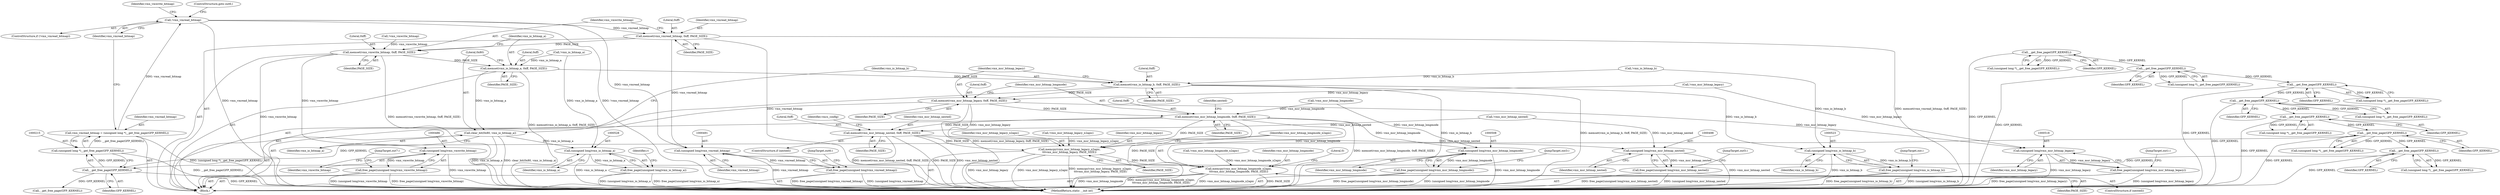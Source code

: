 digraph "0_linux_3ce424e45411cf5a13105e0386b6ecf6eeb4f66f@API" {
"1000219" [label="(Call,!vmx_vmread_bitmap)"];
"1000212" [label="(Call,vmx_vmread_bitmap = (unsigned long *)__get_free_page(GFP_KERNEL))"];
"1000214" [label="(Call,(unsigned long *)__get_free_page(GFP_KERNEL))"];
"1000216" [label="(Call,__get_free_page(GFP_KERNEL))"];
"1000193" [label="(Call,__get_free_page(GFP_KERNEL))"];
"1000183" [label="(Call,__get_free_page(GFP_KERNEL))"];
"1000173" [label="(Call,__get_free_page(GFP_KERNEL))"];
"1000163" [label="(Call,__get_free_page(GFP_KERNEL))"];
"1000153" [label="(Call,__get_free_page(GFP_KERNEL))"];
"1000142" [label="(Call,__get_free_page(GFP_KERNEL))"];
"1000206" [label="(Call,__get_free_page(GFP_KERNEL))"];
"1000232" [label="(Call,memset(vmx_vmread_bitmap, 0xff, PAGE_SIZE))"];
"1000236" [label="(Call,memset(vmx_vmwrite_bitmap, 0xff, PAGE_SIZE))"];
"1000240" [label="(Call,memset(vmx_io_bitmap_a, 0xff, PAGE_SIZE))"];
"1000244" [label="(Call,clear_bit(0x80, vmx_io_bitmap_a))"];
"1000527" [label="(Call,(unsigned long)vmx_io_bitmap_a)"];
"1000526" [label="(Call,free_page((unsigned long)vmx_io_bitmap_a))"];
"1000247" [label="(Call,memset(vmx_io_bitmap_b, 0xff, PAGE_SIZE))"];
"1000251" [label="(Call,memset(vmx_msr_bitmap_legacy, 0xff, PAGE_SIZE))"];
"1000255" [label="(Call,memset(vmx_msr_bitmap_longmode, 0xff, PAGE_SIZE))"];
"1000261" [label="(Call,memset(vmx_msr_bitmap_nested, 0xff, PAGE_SIZE))"];
"1000398" [label="(Call,memcpy(vmx_msr_bitmap_legacy_x2apic,\n\t\t\tvmx_msr_bitmap_legacy, PAGE_SIZE))"];
"1000402" [label="(Call,memcpy(vmx_msr_bitmap_longmode_x2apic,\n\t\t\tvmx_msr_bitmap_longmode, PAGE_SIZE))"];
"1000497" [label="(Call,(unsigned long)vmx_msr_bitmap_nested)"];
"1000496" [label="(Call,free_page((unsigned long)vmx_msr_bitmap_nested))"];
"1000507" [label="(Call,(unsigned long)vmx_msr_bitmap_longmode)"];
"1000506" [label="(Call,free_page((unsigned long)vmx_msr_bitmap_longmode))"];
"1000517" [label="(Call,(unsigned long)vmx_msr_bitmap_legacy)"];
"1000516" [label="(Call,free_page((unsigned long)vmx_msr_bitmap_legacy))"];
"1000522" [label="(Call,(unsigned long)vmx_io_bitmap_b)"];
"1000521" [label="(Call,free_page((unsigned long)vmx_io_bitmap_b))"];
"1000485" [label="(Call,(unsigned long)vmx_vmwrite_bitmap)"];
"1000484" [label="(Call,free_page((unsigned long)vmx_vmwrite_bitmap))"];
"1000490" [label="(Call,(unsigned long)vmx_vmread_bitmap)"];
"1000489" [label="(Call,free_page((unsigned long)vmx_vmread_bitmap))"];
"1000193" [label="(Call,__get_free_page(GFP_KERNEL))"];
"1000173" [label="(Call,__get_free_page(GFP_KERNEL))"];
"1000404" [label="(Identifier,vmx_msr_bitmap_longmode)"];
"1000496" [label="(Call,free_page((unsigned long)vmx_msr_bitmap_nested))"];
"1000520" [label="(JumpTarget,out1:)"];
"1000492" [label="(Identifier,vmx_vmread_bitmap)"];
"1000510" [label="(JumpTarget,out3:)"];
"1000497" [label="(Call,(unsigned long)vmx_msr_bitmap_nested)"];
"1000521" [label="(Call,free_page((unsigned long)vmx_io_bitmap_b))"];
"1000493" [label="(JumpTarget,out6:)"];
"1000216" [label="(Call,__get_free_page(GFP_KERNEL))"];
"1000174" [label="(Identifier,GFP_KERNEL)"];
"1000242" [label="(Literal,0xff)"];
"1000269" [label="(Identifier,vmcs_config)"];
"1000401" [label="(Identifier,PAGE_SIZE)"];
"1000258" [label="(Identifier,PAGE_SIZE)"];
"1000522" [label="(Call,(unsigned long)vmx_io_bitmap_b)"];
"1000226" [label="(Call,__get_free_page(GFP_KERNEL))"];
"1000488" [label="(JumpTarget,out7:)"];
"1000220" [label="(Identifier,vmx_vmread_bitmap)"];
"1000214" [label="(Call,(unsigned long *)__get_free_page(GFP_KERNEL))"];
"1000223" [label="(Identifier,vmx_vmwrite_bitmap)"];
"1000238" [label="(Literal,0xff)"];
"1000186" [label="(Call,!vmx_msr_bitmap_longmode)"];
"1000206" [label="(Call,__get_free_page(GFP_KERNEL))"];
"1000490" [label="(Call,(unsigned long)vmx_vmread_bitmap)"];
"1000484" [label="(Call,free_page((unsigned long)vmx_vmwrite_bitmap))"];
"1000517" [label="(Call,(unsigned long)vmx_msr_bitmap_legacy)"];
"1000402" [label="(Call,memcpy(vmx_msr_bitmap_longmode_x2apic,\n\t\t\tvmx_msr_bitmap_longmode, PAGE_SIZE))"];
"1000194" [label="(Identifier,GFP_KERNEL)"];
"1000519" [label="(Identifier,vmx_msr_bitmap_legacy)"];
"1000236" [label="(Call,memset(vmx_vmwrite_bitmap, 0xff, PAGE_SIZE))"];
"1000253" [label="(Literal,0xff)"];
"1000516" [label="(Call,free_page((unsigned long)vmx_msr_bitmap_legacy))"];
"1000251" [label="(Call,memset(vmx_msr_bitmap_legacy, 0xff, PAGE_SIZE))"];
"1000154" [label="(Identifier,GFP_KERNEL)"];
"1000264" [label="(Identifier,PAGE_SIZE)"];
"1000111" [label="(Block,)"];
"1000217" [label="(Identifier,GFP_KERNEL)"];
"1000262" [label="(Identifier,vmx_msr_bitmap_nested)"];
"1000235" [label="(Identifier,PAGE_SIZE)"];
"1000494" [label="(ControlStructure,if (nested))"];
"1000256" [label="(Identifier,vmx_msr_bitmap_longmode)"];
"1000213" [label="(Identifier,vmx_vmread_bitmap)"];
"1000156" [label="(Call,!vmx_io_bitmap_b)"];
"1000405" [label="(Identifier,PAGE_SIZE)"];
"1000184" [label="(Identifier,GFP_KERNEL)"];
"1000403" [label="(Identifier,vmx_msr_bitmap_longmode_x2apic)"];
"1000145" [label="(Call,!vmx_io_bitmap_a)"];
"1000140" [label="(Call,(unsigned long *)__get_free_page(GFP_KERNEL))"];
"1000257" [label="(Literal,0xff)"];
"1000250" [label="(Identifier,PAGE_SIZE)"];
"1000161" [label="(Call,(unsigned long *)__get_free_page(GFP_KERNEL))"];
"1000526" [label="(Call,free_page((unsigned long)vmx_io_bitmap_a))"];
"1000212" [label="(Call,vmx_vmread_bitmap = (unsigned long *)__get_free_page(GFP_KERNEL))"];
"1000249" [label="(Literal,0xff)"];
"1000239" [label="(Identifier,PAGE_SIZE)"];
"1000191" [label="(Call,(unsigned long *)__get_free_page(GFP_KERNEL))"];
"1000400" [label="(Identifier,vmx_msr_bitmap_legacy)"];
"1000500" [label="(JumpTarget,out5:)"];
"1000218" [label="(ControlStructure,if (!vmx_vmread_bitmap))"];
"1000221" [label="(ControlStructure,goto out6;)"];
"1000151" [label="(Call,(unsigned long *)__get_free_page(GFP_KERNEL))"];
"1000229" [label="(Call,!vmx_vmwrite_bitmap)"];
"1000507" [label="(Call,(unsigned long)vmx_msr_bitmap_longmode)"];
"1000255" [label="(Call,memset(vmx_msr_bitmap_longmode, 0xff, PAGE_SIZE))"];
"1000260" [label="(Identifier,nested)"];
"1000244" [label="(Call,clear_bit(0x80, vmx_io_bitmap_a))"];
"1000241" [label="(Identifier,vmx_io_bitmap_a)"];
"1000527" [label="(Call,(unsigned long)vmx_io_bitmap_a)"];
"1000153" [label="(Call,__get_free_page(GFP_KERNEL))"];
"1000233" [label="(Identifier,vmx_vmread_bitmap)"];
"1000219" [label="(Call,!vmx_vmread_bitmap)"];
"1000525" [label="(JumpTarget,out:)"];
"1000207" [label="(Identifier,GFP_KERNEL)"];
"1000232" [label="(Call,memset(vmx_vmread_bitmap, 0xff, PAGE_SIZE))"];
"1000246" [label="(Identifier,vmx_io_bitmap_a)"];
"1000509" [label="(Identifier,vmx_msr_bitmap_longmode)"];
"1000489" [label="(Call,free_page((unsigned long)vmx_vmread_bitmap))"];
"1000143" [label="(Identifier,GFP_KERNEL)"];
"1000245" [label="(Literal,0x80)"];
"1000531" [label="(Identifier,r)"];
"1000532" [label="(MethodReturn,static __init int)"];
"1000204" [label="(Call,(unsigned long *)__get_free_page(GFP_KERNEL))"];
"1000183" [label="(Call,__get_free_page(GFP_KERNEL))"];
"1000247" [label="(Call,memset(vmx_io_bitmap_b, 0xff, PAGE_SIZE))"];
"1000234" [label="(Literal,0xff)"];
"1000407" [label="(Literal,0)"];
"1000163" [label="(Call,__get_free_page(GFP_KERNEL))"];
"1000248" [label="(Identifier,vmx_io_bitmap_b)"];
"1000487" [label="(Identifier,vmx_vmwrite_bitmap)"];
"1000263" [label="(Literal,0xff)"];
"1000240" [label="(Call,memset(vmx_io_bitmap_a, 0xff, PAGE_SIZE))"];
"1000399" [label="(Identifier,vmx_msr_bitmap_legacy_x2apic)"];
"1000524" [label="(Identifier,vmx_io_bitmap_b)"];
"1000254" [label="(Identifier,PAGE_SIZE)"];
"1000499" [label="(Identifier,vmx_msr_bitmap_nested)"];
"1000196" [label="(Call,!vmx_msr_bitmap_longmode_x2apic)"];
"1000142" [label="(Call,__get_free_page(GFP_KERNEL))"];
"1000176" [label="(Call,!vmx_msr_bitmap_legacy_x2apic)"];
"1000398" [label="(Call,memcpy(vmx_msr_bitmap_legacy_x2apic,\n\t\t\tvmx_msr_bitmap_legacy, PAGE_SIZE))"];
"1000261" [label="(Call,memset(vmx_msr_bitmap_nested, 0xff, PAGE_SIZE))"];
"1000506" [label="(Call,free_page((unsigned long)vmx_msr_bitmap_longmode))"];
"1000252" [label="(Identifier,vmx_msr_bitmap_legacy)"];
"1000237" [label="(Identifier,vmx_vmwrite_bitmap)"];
"1000171" [label="(Call,(unsigned long *)__get_free_page(GFP_KERNEL))"];
"1000259" [label="(ControlStructure,if (nested))"];
"1000529" [label="(Identifier,vmx_io_bitmap_a)"];
"1000181" [label="(Call,(unsigned long *)__get_free_page(GFP_KERNEL))"];
"1000209" [label="(Call,!vmx_msr_bitmap_nested)"];
"1000485" [label="(Call,(unsigned long)vmx_vmwrite_bitmap)"];
"1000166" [label="(Call,!vmx_msr_bitmap_legacy)"];
"1000164" [label="(Identifier,GFP_KERNEL)"];
"1000243" [label="(Identifier,PAGE_SIZE)"];
"1000219" -> "1000218"  [label="AST: "];
"1000219" -> "1000220"  [label="CFG: "];
"1000220" -> "1000219"  [label="AST: "];
"1000221" -> "1000219"  [label="CFG: "];
"1000223" -> "1000219"  [label="CFG: "];
"1000219" -> "1000532"  [label="DDG: !vmx_vmread_bitmap"];
"1000219" -> "1000532"  [label="DDG: vmx_vmread_bitmap"];
"1000212" -> "1000219"  [label="DDG: vmx_vmread_bitmap"];
"1000219" -> "1000232"  [label="DDG: vmx_vmread_bitmap"];
"1000219" -> "1000490"  [label="DDG: vmx_vmread_bitmap"];
"1000212" -> "1000111"  [label="AST: "];
"1000212" -> "1000214"  [label="CFG: "];
"1000213" -> "1000212"  [label="AST: "];
"1000214" -> "1000212"  [label="AST: "];
"1000220" -> "1000212"  [label="CFG: "];
"1000212" -> "1000532"  [label="DDG: (unsigned long *)__get_free_page(GFP_KERNEL)"];
"1000214" -> "1000212"  [label="DDG: __get_free_page(GFP_KERNEL)"];
"1000214" -> "1000216"  [label="CFG: "];
"1000215" -> "1000214"  [label="AST: "];
"1000216" -> "1000214"  [label="AST: "];
"1000214" -> "1000532"  [label="DDG: __get_free_page(GFP_KERNEL)"];
"1000216" -> "1000214"  [label="DDG: GFP_KERNEL"];
"1000216" -> "1000217"  [label="CFG: "];
"1000217" -> "1000216"  [label="AST: "];
"1000216" -> "1000532"  [label="DDG: GFP_KERNEL"];
"1000193" -> "1000216"  [label="DDG: GFP_KERNEL"];
"1000206" -> "1000216"  [label="DDG: GFP_KERNEL"];
"1000216" -> "1000226"  [label="DDG: GFP_KERNEL"];
"1000193" -> "1000191"  [label="AST: "];
"1000193" -> "1000194"  [label="CFG: "];
"1000194" -> "1000193"  [label="AST: "];
"1000191" -> "1000193"  [label="CFG: "];
"1000193" -> "1000532"  [label="DDG: GFP_KERNEL"];
"1000193" -> "1000191"  [label="DDG: GFP_KERNEL"];
"1000183" -> "1000193"  [label="DDG: GFP_KERNEL"];
"1000193" -> "1000206"  [label="DDG: GFP_KERNEL"];
"1000183" -> "1000181"  [label="AST: "];
"1000183" -> "1000184"  [label="CFG: "];
"1000184" -> "1000183"  [label="AST: "];
"1000181" -> "1000183"  [label="CFG: "];
"1000183" -> "1000532"  [label="DDG: GFP_KERNEL"];
"1000183" -> "1000181"  [label="DDG: GFP_KERNEL"];
"1000173" -> "1000183"  [label="DDG: GFP_KERNEL"];
"1000173" -> "1000171"  [label="AST: "];
"1000173" -> "1000174"  [label="CFG: "];
"1000174" -> "1000173"  [label="AST: "];
"1000171" -> "1000173"  [label="CFG: "];
"1000173" -> "1000532"  [label="DDG: GFP_KERNEL"];
"1000173" -> "1000171"  [label="DDG: GFP_KERNEL"];
"1000163" -> "1000173"  [label="DDG: GFP_KERNEL"];
"1000163" -> "1000161"  [label="AST: "];
"1000163" -> "1000164"  [label="CFG: "];
"1000164" -> "1000163"  [label="AST: "];
"1000161" -> "1000163"  [label="CFG: "];
"1000163" -> "1000532"  [label="DDG: GFP_KERNEL"];
"1000163" -> "1000161"  [label="DDG: GFP_KERNEL"];
"1000153" -> "1000163"  [label="DDG: GFP_KERNEL"];
"1000153" -> "1000151"  [label="AST: "];
"1000153" -> "1000154"  [label="CFG: "];
"1000154" -> "1000153"  [label="AST: "];
"1000151" -> "1000153"  [label="CFG: "];
"1000153" -> "1000532"  [label="DDG: GFP_KERNEL"];
"1000153" -> "1000151"  [label="DDG: GFP_KERNEL"];
"1000142" -> "1000153"  [label="DDG: GFP_KERNEL"];
"1000142" -> "1000140"  [label="AST: "];
"1000142" -> "1000143"  [label="CFG: "];
"1000143" -> "1000142"  [label="AST: "];
"1000140" -> "1000142"  [label="CFG: "];
"1000142" -> "1000532"  [label="DDG: GFP_KERNEL"];
"1000142" -> "1000140"  [label="DDG: GFP_KERNEL"];
"1000206" -> "1000204"  [label="AST: "];
"1000206" -> "1000207"  [label="CFG: "];
"1000207" -> "1000206"  [label="AST: "];
"1000204" -> "1000206"  [label="CFG: "];
"1000206" -> "1000532"  [label="DDG: GFP_KERNEL"];
"1000206" -> "1000204"  [label="DDG: GFP_KERNEL"];
"1000232" -> "1000111"  [label="AST: "];
"1000232" -> "1000235"  [label="CFG: "];
"1000233" -> "1000232"  [label="AST: "];
"1000234" -> "1000232"  [label="AST: "];
"1000235" -> "1000232"  [label="AST: "];
"1000237" -> "1000232"  [label="CFG: "];
"1000232" -> "1000532"  [label="DDG: vmx_vmread_bitmap"];
"1000232" -> "1000532"  [label="DDG: memset(vmx_vmread_bitmap, 0xff, PAGE_SIZE)"];
"1000232" -> "1000236"  [label="DDG: PAGE_SIZE"];
"1000232" -> "1000490"  [label="DDG: vmx_vmread_bitmap"];
"1000236" -> "1000111"  [label="AST: "];
"1000236" -> "1000239"  [label="CFG: "];
"1000237" -> "1000236"  [label="AST: "];
"1000238" -> "1000236"  [label="AST: "];
"1000239" -> "1000236"  [label="AST: "];
"1000241" -> "1000236"  [label="CFG: "];
"1000236" -> "1000532"  [label="DDG: vmx_vmwrite_bitmap"];
"1000236" -> "1000532"  [label="DDG: memset(vmx_vmwrite_bitmap, 0xff, PAGE_SIZE)"];
"1000229" -> "1000236"  [label="DDG: vmx_vmwrite_bitmap"];
"1000236" -> "1000240"  [label="DDG: PAGE_SIZE"];
"1000236" -> "1000485"  [label="DDG: vmx_vmwrite_bitmap"];
"1000240" -> "1000111"  [label="AST: "];
"1000240" -> "1000243"  [label="CFG: "];
"1000241" -> "1000240"  [label="AST: "];
"1000242" -> "1000240"  [label="AST: "];
"1000243" -> "1000240"  [label="AST: "];
"1000245" -> "1000240"  [label="CFG: "];
"1000240" -> "1000532"  [label="DDG: memset(vmx_io_bitmap_a, 0xff, PAGE_SIZE)"];
"1000145" -> "1000240"  [label="DDG: vmx_io_bitmap_a"];
"1000240" -> "1000244"  [label="DDG: vmx_io_bitmap_a"];
"1000240" -> "1000247"  [label="DDG: PAGE_SIZE"];
"1000244" -> "1000111"  [label="AST: "];
"1000244" -> "1000246"  [label="CFG: "];
"1000245" -> "1000244"  [label="AST: "];
"1000246" -> "1000244"  [label="AST: "];
"1000248" -> "1000244"  [label="CFG: "];
"1000244" -> "1000532"  [label="DDG: clear_bit(0x80, vmx_io_bitmap_a)"];
"1000244" -> "1000532"  [label="DDG: vmx_io_bitmap_a"];
"1000244" -> "1000527"  [label="DDG: vmx_io_bitmap_a"];
"1000527" -> "1000526"  [label="AST: "];
"1000527" -> "1000529"  [label="CFG: "];
"1000528" -> "1000527"  [label="AST: "];
"1000529" -> "1000527"  [label="AST: "];
"1000526" -> "1000527"  [label="CFG: "];
"1000527" -> "1000532"  [label="DDG: vmx_io_bitmap_a"];
"1000527" -> "1000526"  [label="DDG: vmx_io_bitmap_a"];
"1000145" -> "1000527"  [label="DDG: vmx_io_bitmap_a"];
"1000526" -> "1000111"  [label="AST: "];
"1000531" -> "1000526"  [label="CFG: "];
"1000526" -> "1000532"  [label="DDG: free_page((unsigned long)vmx_io_bitmap_a)"];
"1000526" -> "1000532"  [label="DDG: (unsigned long)vmx_io_bitmap_a"];
"1000247" -> "1000111"  [label="AST: "];
"1000247" -> "1000250"  [label="CFG: "];
"1000248" -> "1000247"  [label="AST: "];
"1000249" -> "1000247"  [label="AST: "];
"1000250" -> "1000247"  [label="AST: "];
"1000252" -> "1000247"  [label="CFG: "];
"1000247" -> "1000532"  [label="DDG: vmx_io_bitmap_b"];
"1000247" -> "1000532"  [label="DDG: memset(vmx_io_bitmap_b, 0xff, PAGE_SIZE)"];
"1000156" -> "1000247"  [label="DDG: vmx_io_bitmap_b"];
"1000247" -> "1000251"  [label="DDG: PAGE_SIZE"];
"1000247" -> "1000522"  [label="DDG: vmx_io_bitmap_b"];
"1000251" -> "1000111"  [label="AST: "];
"1000251" -> "1000254"  [label="CFG: "];
"1000252" -> "1000251"  [label="AST: "];
"1000253" -> "1000251"  [label="AST: "];
"1000254" -> "1000251"  [label="AST: "];
"1000256" -> "1000251"  [label="CFG: "];
"1000251" -> "1000532"  [label="DDG: memset(vmx_msr_bitmap_legacy, 0xff, PAGE_SIZE)"];
"1000166" -> "1000251"  [label="DDG: vmx_msr_bitmap_legacy"];
"1000251" -> "1000255"  [label="DDG: PAGE_SIZE"];
"1000251" -> "1000398"  [label="DDG: vmx_msr_bitmap_legacy"];
"1000251" -> "1000517"  [label="DDG: vmx_msr_bitmap_legacy"];
"1000255" -> "1000111"  [label="AST: "];
"1000255" -> "1000258"  [label="CFG: "];
"1000256" -> "1000255"  [label="AST: "];
"1000257" -> "1000255"  [label="AST: "];
"1000258" -> "1000255"  [label="AST: "];
"1000260" -> "1000255"  [label="CFG: "];
"1000255" -> "1000532"  [label="DDG: memset(vmx_msr_bitmap_longmode, 0xff, PAGE_SIZE)"];
"1000255" -> "1000532"  [label="DDG: PAGE_SIZE"];
"1000186" -> "1000255"  [label="DDG: vmx_msr_bitmap_longmode"];
"1000255" -> "1000261"  [label="DDG: PAGE_SIZE"];
"1000255" -> "1000398"  [label="DDG: PAGE_SIZE"];
"1000255" -> "1000402"  [label="DDG: vmx_msr_bitmap_longmode"];
"1000255" -> "1000507"  [label="DDG: vmx_msr_bitmap_longmode"];
"1000261" -> "1000259"  [label="AST: "];
"1000261" -> "1000264"  [label="CFG: "];
"1000262" -> "1000261"  [label="AST: "];
"1000263" -> "1000261"  [label="AST: "];
"1000264" -> "1000261"  [label="AST: "];
"1000269" -> "1000261"  [label="CFG: "];
"1000261" -> "1000532"  [label="DDG: PAGE_SIZE"];
"1000261" -> "1000532"  [label="DDG: vmx_msr_bitmap_nested"];
"1000261" -> "1000532"  [label="DDG: memset(vmx_msr_bitmap_nested, 0xff, PAGE_SIZE)"];
"1000209" -> "1000261"  [label="DDG: vmx_msr_bitmap_nested"];
"1000261" -> "1000398"  [label="DDG: PAGE_SIZE"];
"1000261" -> "1000497"  [label="DDG: vmx_msr_bitmap_nested"];
"1000398" -> "1000111"  [label="AST: "];
"1000398" -> "1000401"  [label="CFG: "];
"1000399" -> "1000398"  [label="AST: "];
"1000400" -> "1000398"  [label="AST: "];
"1000401" -> "1000398"  [label="AST: "];
"1000403" -> "1000398"  [label="CFG: "];
"1000398" -> "1000532"  [label="DDG: memcpy(vmx_msr_bitmap_legacy_x2apic,\n\t\t\tvmx_msr_bitmap_legacy, PAGE_SIZE)"];
"1000398" -> "1000532"  [label="DDG: vmx_msr_bitmap_legacy"];
"1000398" -> "1000532"  [label="DDG: vmx_msr_bitmap_legacy_x2apic"];
"1000176" -> "1000398"  [label="DDG: vmx_msr_bitmap_legacy_x2apic"];
"1000398" -> "1000402"  [label="DDG: PAGE_SIZE"];
"1000402" -> "1000111"  [label="AST: "];
"1000402" -> "1000405"  [label="CFG: "];
"1000403" -> "1000402"  [label="AST: "];
"1000404" -> "1000402"  [label="AST: "];
"1000405" -> "1000402"  [label="AST: "];
"1000407" -> "1000402"  [label="CFG: "];
"1000402" -> "1000532"  [label="DDG: PAGE_SIZE"];
"1000402" -> "1000532"  [label="DDG: vmx_msr_bitmap_longmode"];
"1000402" -> "1000532"  [label="DDG: memcpy(vmx_msr_bitmap_longmode_x2apic,\n\t\t\tvmx_msr_bitmap_longmode, PAGE_SIZE)"];
"1000402" -> "1000532"  [label="DDG: vmx_msr_bitmap_longmode_x2apic"];
"1000196" -> "1000402"  [label="DDG: vmx_msr_bitmap_longmode_x2apic"];
"1000497" -> "1000496"  [label="AST: "];
"1000497" -> "1000499"  [label="CFG: "];
"1000498" -> "1000497"  [label="AST: "];
"1000499" -> "1000497"  [label="AST: "];
"1000496" -> "1000497"  [label="CFG: "];
"1000497" -> "1000532"  [label="DDG: vmx_msr_bitmap_nested"];
"1000497" -> "1000496"  [label="DDG: vmx_msr_bitmap_nested"];
"1000209" -> "1000497"  [label="DDG: vmx_msr_bitmap_nested"];
"1000496" -> "1000494"  [label="AST: "];
"1000500" -> "1000496"  [label="CFG: "];
"1000496" -> "1000532"  [label="DDG: free_page((unsigned long)vmx_msr_bitmap_nested)"];
"1000496" -> "1000532"  [label="DDG: (unsigned long)vmx_msr_bitmap_nested"];
"1000507" -> "1000506"  [label="AST: "];
"1000507" -> "1000509"  [label="CFG: "];
"1000508" -> "1000507"  [label="AST: "];
"1000509" -> "1000507"  [label="AST: "];
"1000506" -> "1000507"  [label="CFG: "];
"1000507" -> "1000532"  [label="DDG: vmx_msr_bitmap_longmode"];
"1000507" -> "1000506"  [label="DDG: vmx_msr_bitmap_longmode"];
"1000186" -> "1000507"  [label="DDG: vmx_msr_bitmap_longmode"];
"1000506" -> "1000111"  [label="AST: "];
"1000510" -> "1000506"  [label="CFG: "];
"1000506" -> "1000532"  [label="DDG: free_page((unsigned long)vmx_msr_bitmap_longmode)"];
"1000506" -> "1000532"  [label="DDG: (unsigned long)vmx_msr_bitmap_longmode"];
"1000517" -> "1000516"  [label="AST: "];
"1000517" -> "1000519"  [label="CFG: "];
"1000518" -> "1000517"  [label="AST: "];
"1000519" -> "1000517"  [label="AST: "];
"1000516" -> "1000517"  [label="CFG: "];
"1000517" -> "1000532"  [label="DDG: vmx_msr_bitmap_legacy"];
"1000517" -> "1000516"  [label="DDG: vmx_msr_bitmap_legacy"];
"1000166" -> "1000517"  [label="DDG: vmx_msr_bitmap_legacy"];
"1000516" -> "1000111"  [label="AST: "];
"1000520" -> "1000516"  [label="CFG: "];
"1000516" -> "1000532"  [label="DDG: free_page((unsigned long)vmx_msr_bitmap_legacy)"];
"1000516" -> "1000532"  [label="DDG: (unsigned long)vmx_msr_bitmap_legacy"];
"1000522" -> "1000521"  [label="AST: "];
"1000522" -> "1000524"  [label="CFG: "];
"1000523" -> "1000522"  [label="AST: "];
"1000524" -> "1000522"  [label="AST: "];
"1000521" -> "1000522"  [label="CFG: "];
"1000522" -> "1000532"  [label="DDG: vmx_io_bitmap_b"];
"1000522" -> "1000521"  [label="DDG: vmx_io_bitmap_b"];
"1000156" -> "1000522"  [label="DDG: vmx_io_bitmap_b"];
"1000521" -> "1000111"  [label="AST: "];
"1000525" -> "1000521"  [label="CFG: "];
"1000521" -> "1000532"  [label="DDG: (unsigned long)vmx_io_bitmap_b"];
"1000521" -> "1000532"  [label="DDG: free_page((unsigned long)vmx_io_bitmap_b)"];
"1000485" -> "1000484"  [label="AST: "];
"1000485" -> "1000487"  [label="CFG: "];
"1000486" -> "1000485"  [label="AST: "];
"1000487" -> "1000485"  [label="AST: "];
"1000484" -> "1000485"  [label="CFG: "];
"1000485" -> "1000532"  [label="DDG: vmx_vmwrite_bitmap"];
"1000485" -> "1000484"  [label="DDG: vmx_vmwrite_bitmap"];
"1000484" -> "1000111"  [label="AST: "];
"1000488" -> "1000484"  [label="CFG: "];
"1000484" -> "1000532"  [label="DDG: (unsigned long)vmx_vmwrite_bitmap"];
"1000484" -> "1000532"  [label="DDG: free_page((unsigned long)vmx_vmwrite_bitmap)"];
"1000490" -> "1000489"  [label="AST: "];
"1000490" -> "1000492"  [label="CFG: "];
"1000491" -> "1000490"  [label="AST: "];
"1000492" -> "1000490"  [label="AST: "];
"1000489" -> "1000490"  [label="CFG: "];
"1000490" -> "1000532"  [label="DDG: vmx_vmread_bitmap"];
"1000490" -> "1000489"  [label="DDG: vmx_vmread_bitmap"];
"1000489" -> "1000111"  [label="AST: "];
"1000493" -> "1000489"  [label="CFG: "];
"1000489" -> "1000532"  [label="DDG: free_page((unsigned long)vmx_vmread_bitmap)"];
"1000489" -> "1000532"  [label="DDG: (unsigned long)vmx_vmread_bitmap"];
}
